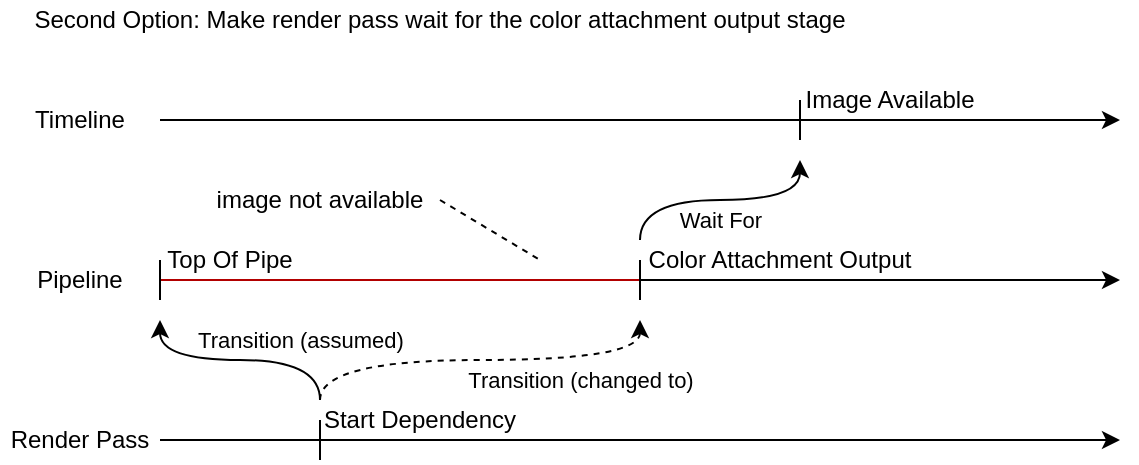 <mxfile version="23.1.5" type="device">
  <diagram name="第 1 页" id="2FYNKAOTiqgA-cKsUiEU">
    <mxGraphModel dx="1185" dy="689" grid="1" gridSize="10" guides="1" tooltips="1" connect="1" arrows="1" fold="1" page="1" pageScale="1" pageWidth="827" pageHeight="1169" math="0" shadow="0">
      <root>
        <mxCell id="0" />
        <mxCell id="1" parent="0" />
        <mxCell id="n7iR_UeJcU0jYGUozzn1-1" value="" style="endArrow=none;html=1;rounded=0;fillColor=#e51400;strokeColor=#B20000;" edge="1" parent="1">
          <mxGeometry width="50" height="50" relative="1" as="geometry">
            <mxPoint x="240" y="400" as="sourcePoint" />
            <mxPoint x="480" y="400" as="targetPoint" />
          </mxGeometry>
        </mxCell>
        <mxCell id="n7iR_UeJcU0jYGUozzn1-2" value="Pipeline" style="text;html=1;align=center;verticalAlign=middle;whiteSpace=wrap;rounded=0;" vertex="1" parent="1">
          <mxGeometry x="160" y="390" width="80" height="20" as="geometry" />
        </mxCell>
        <mxCell id="n7iR_UeJcU0jYGUozzn1-3" value="" style="endArrow=classic;html=1;rounded=0;endFill=1;" edge="1" parent="1">
          <mxGeometry width="50" height="50" relative="1" as="geometry">
            <mxPoint x="240" y="320" as="sourcePoint" />
            <mxPoint x="720" y="320" as="targetPoint" />
          </mxGeometry>
        </mxCell>
        <mxCell id="n7iR_UeJcU0jYGUozzn1-4" value="Timeline" style="text;html=1;align=center;verticalAlign=middle;whiteSpace=wrap;rounded=0;" vertex="1" parent="1">
          <mxGeometry x="160" y="310" width="80" height="20" as="geometry" />
        </mxCell>
        <mxCell id="n7iR_UeJcU0jYGUozzn1-5" value="" style="endArrow=classic;html=1;rounded=0;endFill=1;" edge="1" parent="1">
          <mxGeometry width="50" height="50" relative="1" as="geometry">
            <mxPoint x="240" y="480" as="sourcePoint" />
            <mxPoint x="720" y="480" as="targetPoint" />
          </mxGeometry>
        </mxCell>
        <mxCell id="n7iR_UeJcU0jYGUozzn1-6" value="Render Pass" style="text;html=1;align=center;verticalAlign=middle;whiteSpace=wrap;rounded=0;" vertex="1" parent="1">
          <mxGeometry x="160" y="470" width="80" height="20" as="geometry" />
        </mxCell>
        <mxCell id="n7iR_UeJcU0jYGUozzn1-7" value="" style="endArrow=none;html=1;rounded=0;" edge="1" parent="1">
          <mxGeometry width="50" height="50" relative="1" as="geometry">
            <mxPoint x="560" y="330" as="sourcePoint" />
            <mxPoint x="560" y="310" as="targetPoint" />
          </mxGeometry>
        </mxCell>
        <mxCell id="n7iR_UeJcU0jYGUozzn1-8" value="Image Available" style="text;html=1;align=center;verticalAlign=middle;whiteSpace=wrap;rounded=0;" vertex="1" parent="1">
          <mxGeometry x="560" y="300" width="90" height="20" as="geometry" />
        </mxCell>
        <mxCell id="n7iR_UeJcU0jYGUozzn1-9" value="" style="endArrow=none;html=1;rounded=0;" edge="1" parent="1">
          <mxGeometry width="50" height="50" relative="1" as="geometry">
            <mxPoint x="480" y="410" as="sourcePoint" />
            <mxPoint x="480" y="390" as="targetPoint" />
          </mxGeometry>
        </mxCell>
        <mxCell id="n7iR_UeJcU0jYGUozzn1-10" value="Color Attachment Output" style="text;html=1;align=center;verticalAlign=middle;whiteSpace=wrap;rounded=0;" vertex="1" parent="1">
          <mxGeometry x="480" y="380" width="140" height="20" as="geometry" />
        </mxCell>
        <mxCell id="n7iR_UeJcU0jYGUozzn1-11" value="" style="endArrow=none;html=1;rounded=0;" edge="1" parent="1">
          <mxGeometry width="50" height="50" relative="1" as="geometry">
            <mxPoint x="240" y="410" as="sourcePoint" />
            <mxPoint x="240" y="390" as="targetPoint" />
          </mxGeometry>
        </mxCell>
        <mxCell id="n7iR_UeJcU0jYGUozzn1-12" value="Top Of Pipe" style="text;html=1;align=center;verticalAlign=middle;whiteSpace=wrap;rounded=0;" vertex="1" parent="1">
          <mxGeometry x="240" y="380" width="70" height="20" as="geometry" />
        </mxCell>
        <mxCell id="n7iR_UeJcU0jYGUozzn1-13" value="" style="endArrow=classic;html=1;rounded=0;edgeStyle=orthogonalEdgeStyle;elbow=vertical;curved=1;" edge="1" parent="1">
          <mxGeometry relative="1" as="geometry">
            <mxPoint x="320" y="460" as="sourcePoint" />
            <mxPoint x="240" y="420" as="targetPoint" />
            <Array as="points">
              <mxPoint x="320" y="440" />
              <mxPoint x="240" y="440" />
            </Array>
          </mxGeometry>
        </mxCell>
        <mxCell id="n7iR_UeJcU0jYGUozzn1-14" value="Transition (assumed)" style="edgeLabel;resizable=0;html=1;;align=center;verticalAlign=middle;" connectable="0" vertex="1" parent="n7iR_UeJcU0jYGUozzn1-13">
          <mxGeometry relative="1" as="geometry">
            <mxPoint x="30" y="-10" as="offset" />
          </mxGeometry>
        </mxCell>
        <mxCell id="n7iR_UeJcU0jYGUozzn1-15" value="" style="endArrow=none;html=1;rounded=0;" edge="1" parent="1">
          <mxGeometry width="50" height="50" relative="1" as="geometry">
            <mxPoint x="320" y="490" as="sourcePoint" />
            <mxPoint x="320" y="470" as="targetPoint" />
          </mxGeometry>
        </mxCell>
        <mxCell id="n7iR_UeJcU0jYGUozzn1-16" value="Start Dependency" style="text;html=1;align=center;verticalAlign=middle;whiteSpace=wrap;rounded=0;" vertex="1" parent="1">
          <mxGeometry x="320" y="460" width="100" height="20" as="geometry" />
        </mxCell>
        <mxCell id="n7iR_UeJcU0jYGUozzn1-19" value="" style="endArrow=classic;html=1;rounded=0;edgeStyle=orthogonalEdgeStyle;curved=1;" edge="1" parent="1">
          <mxGeometry relative="1" as="geometry">
            <mxPoint x="480" y="380" as="sourcePoint" />
            <mxPoint x="560" y="340" as="targetPoint" />
            <Array as="points">
              <mxPoint x="480" y="360" />
              <mxPoint x="560" y="360" />
            </Array>
          </mxGeometry>
        </mxCell>
        <mxCell id="n7iR_UeJcU0jYGUozzn1-20" value="Wait For" style="edgeLabel;resizable=0;html=1;;align=center;verticalAlign=middle;" connectable="0" vertex="1" parent="n7iR_UeJcU0jYGUozzn1-19">
          <mxGeometry relative="1" as="geometry">
            <mxPoint y="10" as="offset" />
          </mxGeometry>
        </mxCell>
        <mxCell id="n7iR_UeJcU0jYGUozzn1-22" value="" style="endArrow=classic;html=1;rounded=0;endFill=1;" edge="1" parent="1">
          <mxGeometry width="50" height="50" relative="1" as="geometry">
            <mxPoint x="480" y="400" as="sourcePoint" />
            <mxPoint x="720" y="400" as="targetPoint" />
          </mxGeometry>
        </mxCell>
        <mxCell id="n7iR_UeJcU0jYGUozzn1-23" value="" style="endArrow=none;dashed=1;html=1;rounded=0;" edge="1" parent="1">
          <mxGeometry width="50" height="50" relative="1" as="geometry">
            <mxPoint x="380" y="360" as="sourcePoint" />
            <mxPoint x="430" y="390" as="targetPoint" />
          </mxGeometry>
        </mxCell>
        <mxCell id="n7iR_UeJcU0jYGUozzn1-24" value="image not available" style="text;html=1;align=center;verticalAlign=middle;whiteSpace=wrap;rounded=0;" vertex="1" parent="1">
          <mxGeometry x="260" y="350" width="120" height="20" as="geometry" />
        </mxCell>
        <mxCell id="n7iR_UeJcU0jYGUozzn1-25" value="Second Option: Make render pass wait for the color attachment output stage" style="text;html=1;align=center;verticalAlign=middle;whiteSpace=wrap;rounded=0;" vertex="1" parent="1">
          <mxGeometry x="160" y="260" width="440" height="20" as="geometry" />
        </mxCell>
        <mxCell id="n7iR_UeJcU0jYGUozzn1-27" value="" style="endArrow=classic;html=1;rounded=0;edgeStyle=orthogonalEdgeStyle;elbow=vertical;curved=1;exitX=0;exitY=0;exitDx=0;exitDy=0;dashed=1;" edge="1" parent="1" source="n7iR_UeJcU0jYGUozzn1-16">
          <mxGeometry relative="1" as="geometry">
            <mxPoint x="330" y="470" as="sourcePoint" />
            <mxPoint x="480" y="420" as="targetPoint" />
            <Array as="points">
              <mxPoint x="320" y="440" />
              <mxPoint x="480" y="440" />
            </Array>
          </mxGeometry>
        </mxCell>
        <mxCell id="n7iR_UeJcU0jYGUozzn1-28" value="Transition (changed to)" style="edgeLabel;resizable=0;html=1;;align=center;verticalAlign=middle;" connectable="0" vertex="1" parent="n7iR_UeJcU0jYGUozzn1-27">
          <mxGeometry relative="1" as="geometry">
            <mxPoint x="50" y="10" as="offset" />
          </mxGeometry>
        </mxCell>
      </root>
    </mxGraphModel>
  </diagram>
</mxfile>
